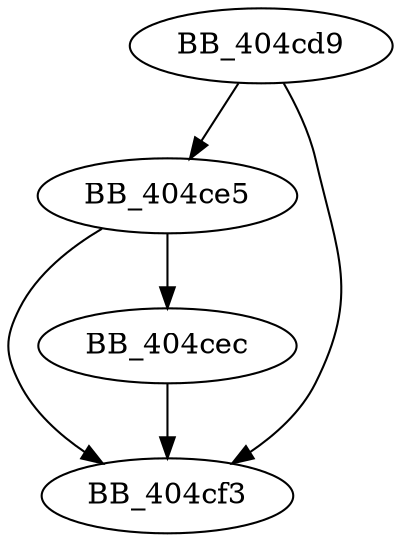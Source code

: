 DiGraph sub_404CD9{
BB_404cd9->BB_404ce5
BB_404cd9->BB_404cf3
BB_404ce5->BB_404cec
BB_404ce5->BB_404cf3
BB_404cec->BB_404cf3
}
